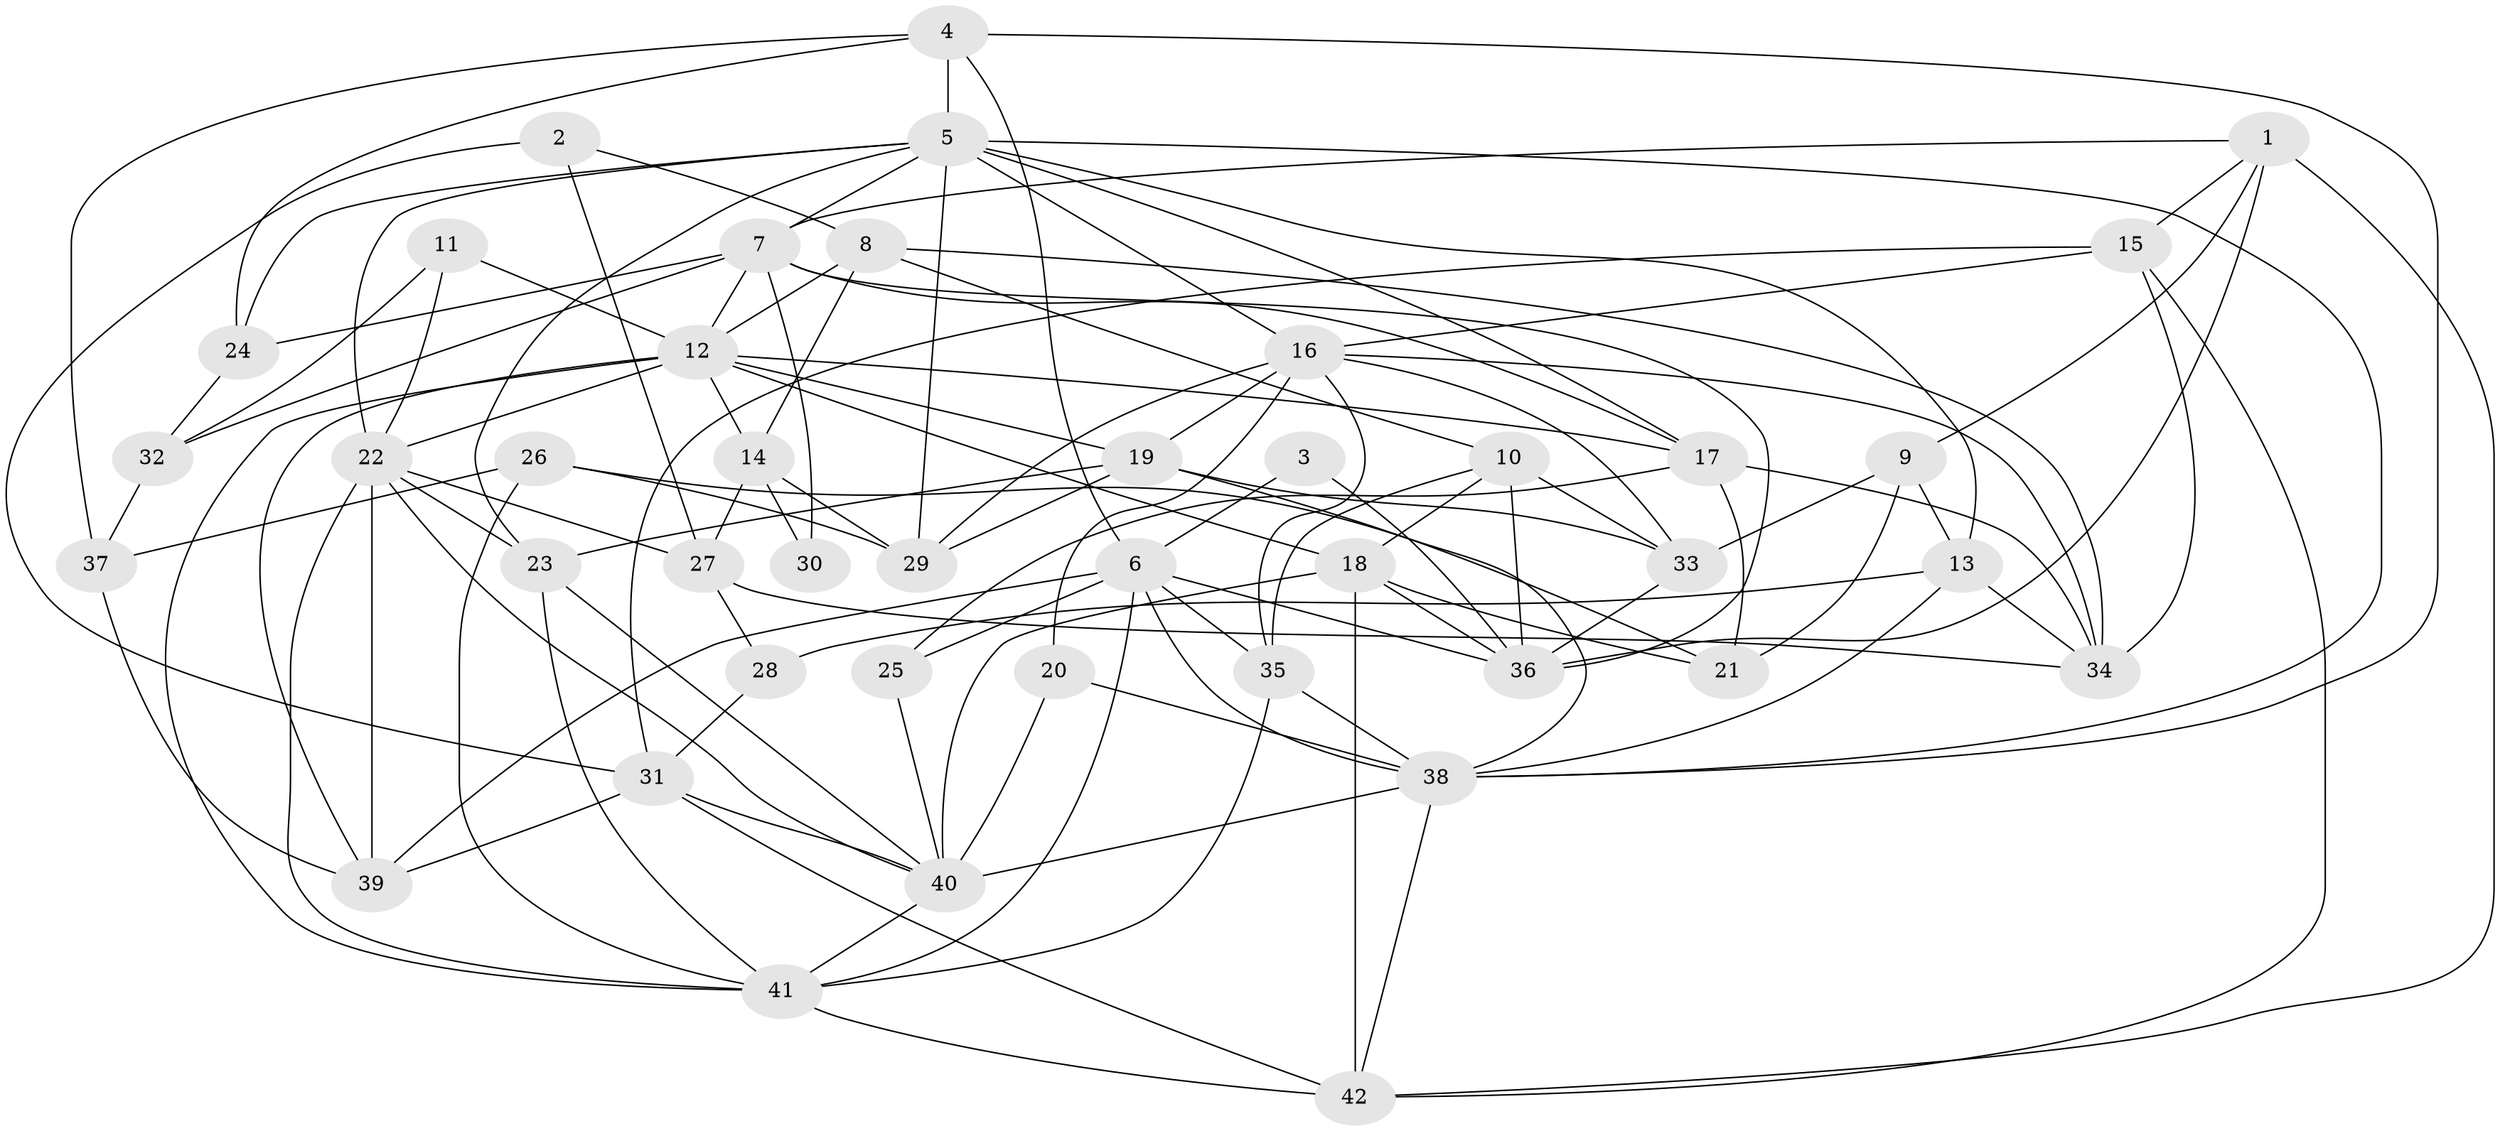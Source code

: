 // original degree distribution, {3: 0.27380952380952384, 5: 0.20238095238095238, 2: 0.14285714285714285, 6: 0.08333333333333333, 8: 0.011904761904761904, 7: 0.047619047619047616, 4: 0.23809523809523808}
// Generated by graph-tools (version 1.1) at 2025/02/03/09/25 03:02:03]
// undirected, 42 vertices, 114 edges
graph export_dot {
graph [start="1"]
  node [color=gray90,style=filled];
  1;
  2;
  3;
  4;
  5;
  6;
  7;
  8;
  9;
  10;
  11;
  12;
  13;
  14;
  15;
  16;
  17;
  18;
  19;
  20;
  21;
  22;
  23;
  24;
  25;
  26;
  27;
  28;
  29;
  30;
  31;
  32;
  33;
  34;
  35;
  36;
  37;
  38;
  39;
  40;
  41;
  42;
  1 -- 7 [weight=1.0];
  1 -- 9 [weight=1.0];
  1 -- 15 [weight=1.0];
  1 -- 36 [weight=2.0];
  1 -- 42 [weight=1.0];
  2 -- 8 [weight=1.0];
  2 -- 27 [weight=1.0];
  2 -- 31 [weight=1.0];
  3 -- 6 [weight=1.0];
  3 -- 36 [weight=1.0];
  4 -- 5 [weight=1.0];
  4 -- 6 [weight=1.0];
  4 -- 24 [weight=1.0];
  4 -- 37 [weight=1.0];
  4 -- 38 [weight=1.0];
  5 -- 7 [weight=1.0];
  5 -- 13 [weight=1.0];
  5 -- 16 [weight=1.0];
  5 -- 17 [weight=1.0];
  5 -- 22 [weight=1.0];
  5 -- 23 [weight=1.0];
  5 -- 24 [weight=1.0];
  5 -- 29 [weight=1.0];
  5 -- 38 [weight=1.0];
  6 -- 25 [weight=1.0];
  6 -- 35 [weight=1.0];
  6 -- 36 [weight=1.0];
  6 -- 38 [weight=1.0];
  6 -- 39 [weight=1.0];
  6 -- 41 [weight=1.0];
  7 -- 12 [weight=1.0];
  7 -- 17 [weight=1.0];
  7 -- 24 [weight=1.0];
  7 -- 30 [weight=2.0];
  7 -- 32 [weight=1.0];
  7 -- 36 [weight=1.0];
  8 -- 10 [weight=1.0];
  8 -- 12 [weight=1.0];
  8 -- 14 [weight=1.0];
  8 -- 34 [weight=1.0];
  9 -- 13 [weight=1.0];
  9 -- 21 [weight=1.0];
  9 -- 33 [weight=1.0];
  10 -- 18 [weight=1.0];
  10 -- 33 [weight=1.0];
  10 -- 35 [weight=1.0];
  10 -- 36 [weight=2.0];
  11 -- 12 [weight=1.0];
  11 -- 22 [weight=1.0];
  11 -- 32 [weight=1.0];
  12 -- 14 [weight=1.0];
  12 -- 17 [weight=1.0];
  12 -- 18 [weight=1.0];
  12 -- 19 [weight=1.0];
  12 -- 22 [weight=1.0];
  12 -- 39 [weight=1.0];
  12 -- 41 [weight=1.0];
  13 -- 28 [weight=1.0];
  13 -- 34 [weight=1.0];
  13 -- 38 [weight=1.0];
  14 -- 27 [weight=2.0];
  14 -- 29 [weight=1.0];
  14 -- 30 [weight=1.0];
  15 -- 16 [weight=1.0];
  15 -- 31 [weight=1.0];
  15 -- 34 [weight=2.0];
  15 -- 42 [weight=1.0];
  16 -- 19 [weight=1.0];
  16 -- 20 [weight=1.0];
  16 -- 29 [weight=1.0];
  16 -- 33 [weight=1.0];
  16 -- 34 [weight=1.0];
  16 -- 35 [weight=1.0];
  17 -- 21 [weight=1.0];
  17 -- 25 [weight=1.0];
  17 -- 34 [weight=1.0];
  18 -- 21 [weight=1.0];
  18 -- 36 [weight=1.0];
  18 -- 40 [weight=2.0];
  18 -- 42 [weight=2.0];
  19 -- 21 [weight=1.0];
  19 -- 23 [weight=1.0];
  19 -- 29 [weight=1.0];
  19 -- 33 [weight=1.0];
  20 -- 38 [weight=1.0];
  20 -- 40 [weight=1.0];
  22 -- 23 [weight=1.0];
  22 -- 27 [weight=1.0];
  22 -- 39 [weight=1.0];
  22 -- 40 [weight=1.0];
  22 -- 41 [weight=1.0];
  23 -- 40 [weight=1.0];
  23 -- 41 [weight=1.0];
  24 -- 32 [weight=1.0];
  25 -- 40 [weight=1.0];
  26 -- 29 [weight=1.0];
  26 -- 37 [weight=1.0];
  26 -- 38 [weight=1.0];
  26 -- 41 [weight=1.0];
  27 -- 28 [weight=1.0];
  27 -- 34 [weight=1.0];
  28 -- 31 [weight=1.0];
  31 -- 39 [weight=1.0];
  31 -- 40 [weight=1.0];
  31 -- 42 [weight=1.0];
  32 -- 37 [weight=1.0];
  33 -- 36 [weight=1.0];
  35 -- 38 [weight=1.0];
  35 -- 41 [weight=1.0];
  37 -- 39 [weight=1.0];
  38 -- 40 [weight=1.0];
  38 -- 42 [weight=2.0];
  40 -- 41 [weight=1.0];
  41 -- 42 [weight=2.0];
}
